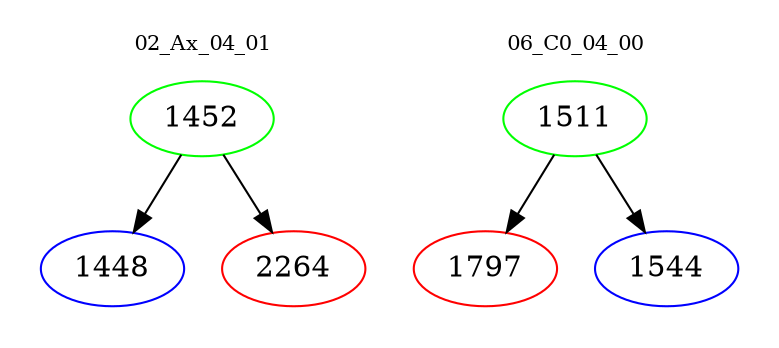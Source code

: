 digraph{
subgraph cluster_0 {
color = white
label = "02_Ax_04_01";
fontsize=10;
T0_1452 [label="1452", color="green"]
T0_1452 -> T0_1448 [color="black"]
T0_1448 [label="1448", color="blue"]
T0_1452 -> T0_2264 [color="black"]
T0_2264 [label="2264", color="red"]
}
subgraph cluster_1 {
color = white
label = "06_C0_04_00";
fontsize=10;
T1_1511 [label="1511", color="green"]
T1_1511 -> T1_1797 [color="black"]
T1_1797 [label="1797", color="red"]
T1_1511 -> T1_1544 [color="black"]
T1_1544 [label="1544", color="blue"]
}
}
